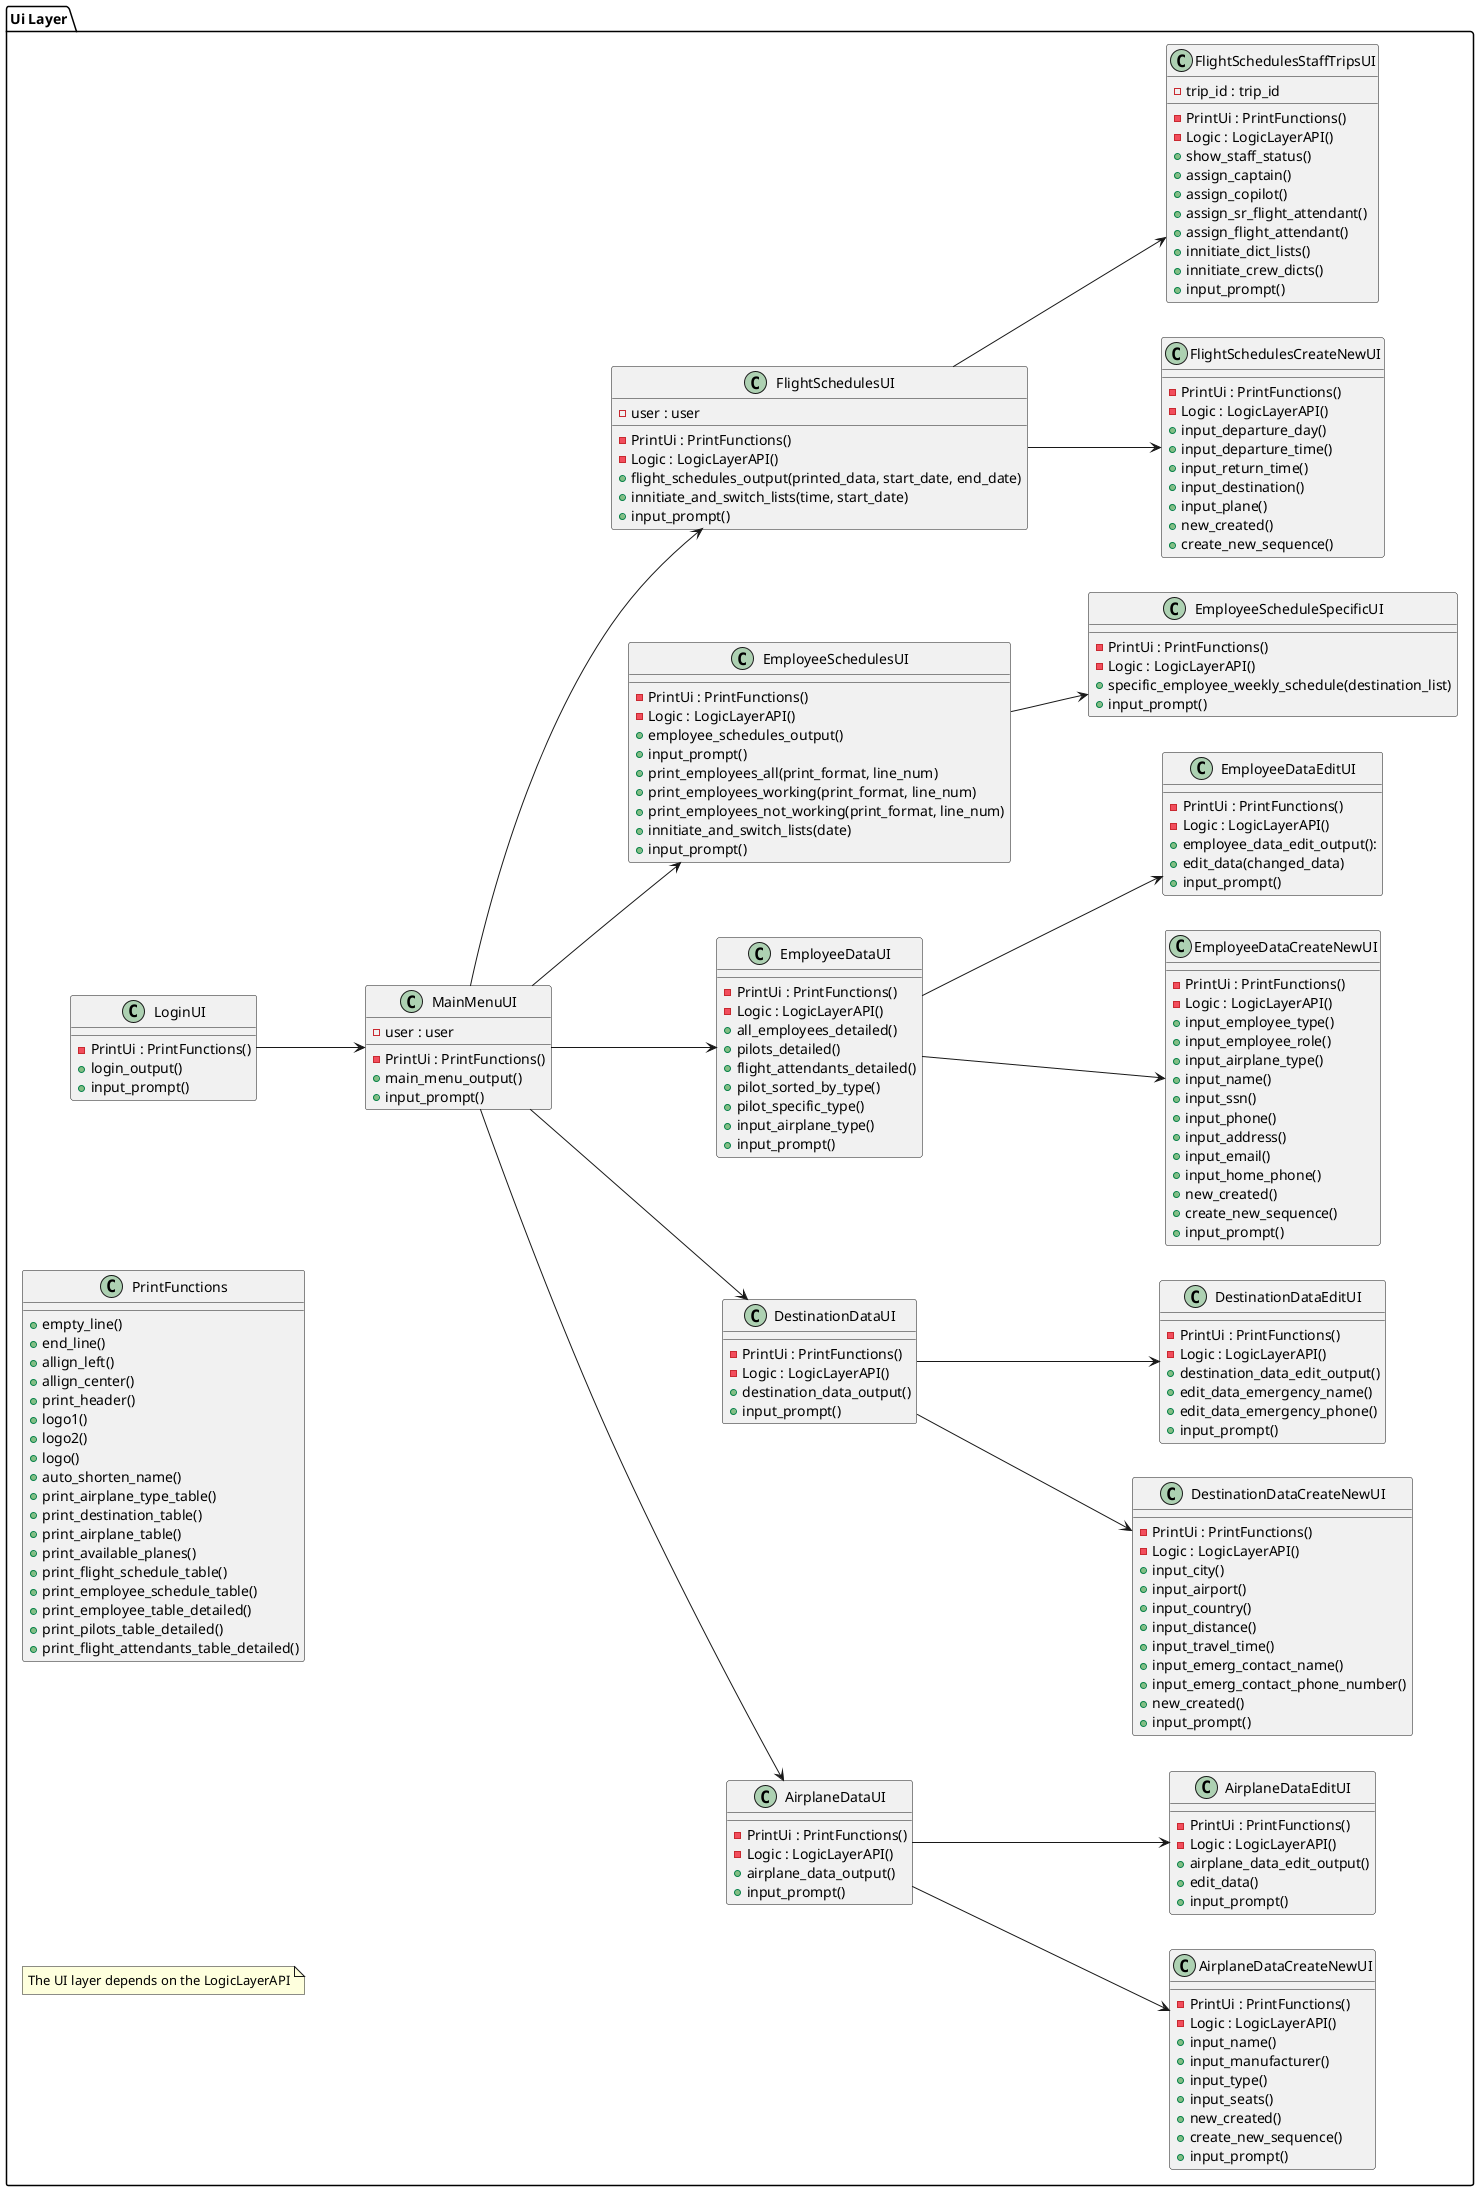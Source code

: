 @startuml
package "Ui Layer" {
    left to right direction

    class AirplaneDataCreateNewUI{
        - PrintUi : PrintFunctions()
        - Logic : LogicLayerAPI()
        + input_name()
        + input_manufacturer()
        + input_type()
        + input_seats()
        + new_created()
        + create_new_sequence()
        + input_prompt()
    }
    class AirplaneDataEditUI{
        - PrintUi : PrintFunctions()
        - Logic : LogicLayerAPI()
        + airplane_data_edit_output()
        + edit_data()
        + input_prompt()
    }
    class AirplaneDataUI{
        - PrintUi : PrintFunctions()
        - Logic : LogicLayerAPI()
        + airplane_data_output()
        + input_prompt()
    }

    class DestinationDataCreateNewUI{
        - PrintUi : PrintFunctions()
        - Logic : LogicLayerAPI()
        + input_city()
        + input_airport()
        + input_country()
        + input_distance()
        + input_travel_time()
        + input_emerg_contact_name()
        + input_emerg_contact_phone_number()
        + new_created()
        + input_prompt()
    }
    class DestinationDataEditUI{
        - PrintUi : PrintFunctions()
        - Logic : LogicLayerAPI()
        + destination_data_edit_output()
        + edit_data_emergency_name()
        + edit_data_emergency_phone()
        + input_prompt()

    }
    class DestinationDataUI{
        - PrintUi : PrintFunctions()
        - Logic : LogicLayerAPI()
        + destination_data_output()
        + input_prompt()
    }
    class EmployeeDataCreateNewUI{
        - PrintUi : PrintFunctions()
        - Logic : LogicLayerAPI()
        + input_employee_type()
        + input_employee_role()
        + input_airplane_type()
        + input_name()
        + input_ssn()
        + input_phone()
        + input_address()
        + input_email()
        + input_home_phone()
        + new_created()
        + create_new_sequence()
        + input_prompt() 
    }
    
    class EmployeeDataEditUI{
        - PrintUi : PrintFunctions()
        - Logic : LogicLayerAPI()
        + employee_data_edit_output():
        + edit_data(changed_data)
        + input_prompt()


    }
    class EmployeeDataUI{
        - PrintUi : PrintFunctions()
        - Logic : LogicLayerAPI()
        + all_employees_detailed()
        + pilots_detailed()
        + flight_attendants_detailed()
        + pilot_sorted_by_type()
        + pilot_specific_type()
        + input_airplane_type()
        + input_prompt()
    }
    class EmployeeSchedulesUI{
        - PrintUi : PrintFunctions()
        - Logic : LogicLayerAPI()
        + employee_schedules_output()
        + input_prompt()
        + print_employees_all(print_format, line_num)
        + print_employees_working(print_format, line_num)
        + print_employees_not_working(print_format, line_num)
        + innitiate_and_switch_lists(date)
        + input_prompt()
    }

    class EmployeeScheduleSpecificUI{
        - PrintUi : PrintFunctions()
        - Logic : LogicLayerAPI()
        + specific_employee_weekly_schedule(destination_list)
        + input_prompt()

    }


    class FlightSchedulesUI{
        - PrintUi : PrintFunctions()
        - Logic : LogicLayerAPI()
        - user : user
        + flight_schedules_output(printed_data, start_date, end_date)
        + innitiate_and_switch_lists(time, start_date)
        + input_prompt()
    }

    class FlightSchedulesCreateNewUI{
        - PrintUi : PrintFunctions()
        - Logic : LogicLayerAPI()
        + input_departure_day()
        + input_departure_time()
        + input_return_time()
        + input_destination()
        + input_plane()
        + new_created()
        + create_new_sequence()
    }

    class FlightSchedulesStaffTripsUI {
        - PrintUi : PrintFunctions()
        - Logic : LogicLayerAPI()
        - trip_id : trip_id
        + show_staff_status()
        + assign_captain()
        + assign_copilot()
        + assign_sr_flight_attendant()
        + assign_flight_attendant()
        + innitiate_dict_lists()
        + innitiate_crew_dicts()
        + input_prompt()
    }

    class LoginUI{
        - PrintUi : PrintFunctions()
        + login_output()
        + input_prompt()
    }
    class MainMenuUI{
        - PrintUi : PrintFunctions()
        - user : user
        + main_menu_output()
        + input_prompt()
    }
    class PrintFunctions{
        + empty_line()
        + end_line()
        + allign_left()
        + allign_center()
        + print_header()
        + logo1()
        + logo2()
        + logo()
        + auto_shorten_name()
        + print_airplane_type_table()
        + print_destination_table()
        + print_airplane_table()
        + print_available_planes()
        + print_flight_schedule_table()
        + print_employee_schedule_table()
        + print_employee_table_detailed()
        + print_pilots_table_detailed()
        + print_flight_attendants_table_detailed()
    }

    LoginUI --> MainMenuUI
    MainMenuUI --> AirplaneDataUI
    MainMenuUI --> DestinationDataUI
    MainMenuUI --> EmployeeDataUI
    MainMenuUI --> EmployeeSchedulesUI
    MainMenuUI --> FlightSchedulesUI
    AirplaneDataUI --> AirplaneDataCreateNewUI
    AirplaneDataUI --> AirplaneDataEditUI
    DestinationDataUI --> DestinationDataCreateNewUI
    DestinationDataUI --> DestinationDataEditUI
    EmployeeDataUI --> EmployeeDataCreateNewUI
    EmployeeDataUI --> EmployeeDataEditUI
    EmployeeSchedulesUI --> EmployeeScheduleSpecificUI
    FlightSchedulesUI --> FlightSchedulesCreateNewUI
    FlightSchedulesUI --> FlightSchedulesStaffTripsUI


    note "The UI layer depends on the LogicLayerAPI" as NoteUILayer


}
@enduml

